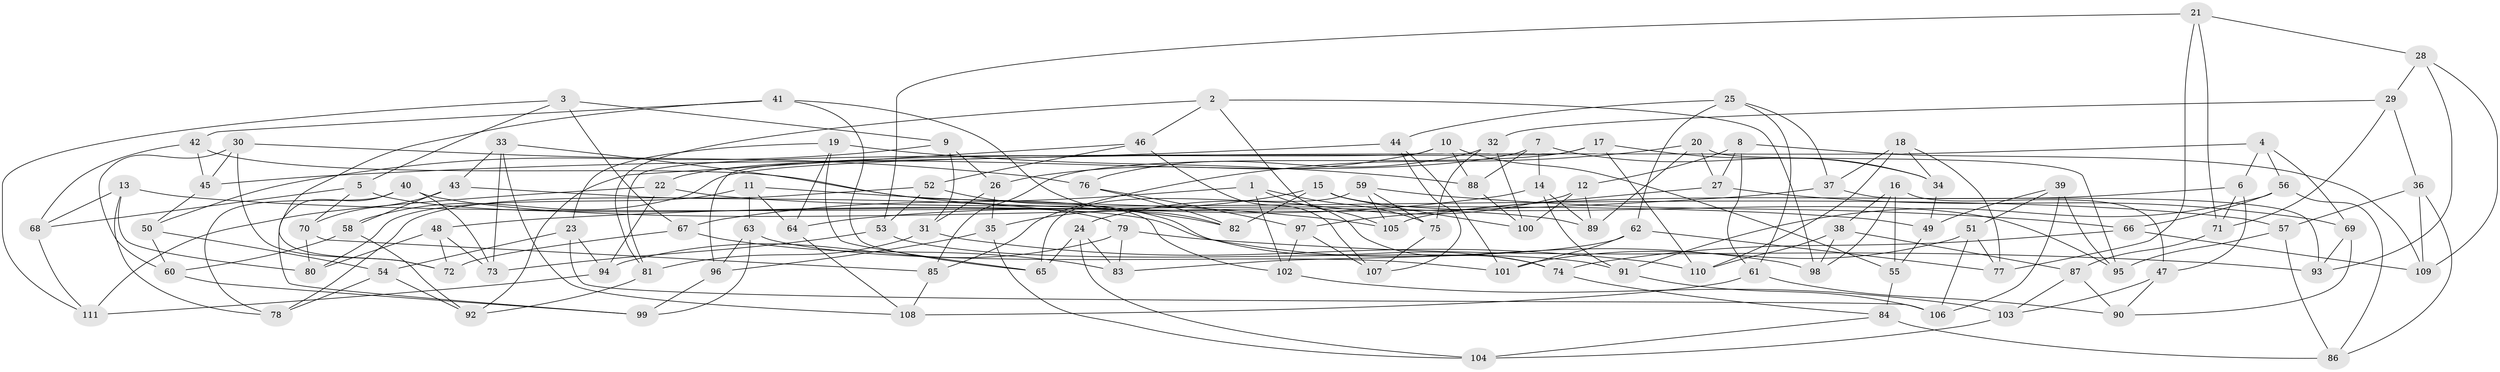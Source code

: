// Generated by graph-tools (version 1.1) at 2025/03/03/09/25 03:03:05]
// undirected, 111 vertices, 222 edges
graph export_dot {
graph [start="1"]
  node [color=gray90,style=filled];
  1;
  2;
  3;
  4;
  5;
  6;
  7;
  8;
  9;
  10;
  11;
  12;
  13;
  14;
  15;
  16;
  17;
  18;
  19;
  20;
  21;
  22;
  23;
  24;
  25;
  26;
  27;
  28;
  29;
  30;
  31;
  32;
  33;
  34;
  35;
  36;
  37;
  38;
  39;
  40;
  41;
  42;
  43;
  44;
  45;
  46;
  47;
  48;
  49;
  50;
  51;
  52;
  53;
  54;
  55;
  56;
  57;
  58;
  59;
  60;
  61;
  62;
  63;
  64;
  65;
  66;
  67;
  68;
  69;
  70;
  71;
  72;
  73;
  74;
  75;
  76;
  77;
  78;
  79;
  80;
  81;
  82;
  83;
  84;
  85;
  86;
  87;
  88;
  89;
  90;
  91;
  92;
  93;
  94;
  95;
  96;
  97;
  98;
  99;
  100;
  101;
  102;
  103;
  104;
  105;
  106;
  107;
  108;
  109;
  110;
  111;
  1 -- 75;
  1 -- 67;
  1 -- 74;
  1 -- 102;
  2 -- 81;
  2 -- 105;
  2 -- 46;
  2 -- 98;
  3 -- 111;
  3 -- 9;
  3 -- 5;
  3 -- 67;
  4 -- 58;
  4 -- 69;
  4 -- 56;
  4 -- 6;
  5 -- 98;
  5 -- 68;
  5 -- 70;
  6 -- 71;
  6 -- 47;
  6 -- 105;
  7 -- 34;
  7 -- 88;
  7 -- 14;
  7 -- 22;
  8 -- 12;
  8 -- 61;
  8 -- 109;
  8 -- 27;
  9 -- 31;
  9 -- 50;
  9 -- 26;
  10 -- 55;
  10 -- 88;
  10 -- 81;
  10 -- 26;
  11 -- 64;
  11 -- 63;
  11 -- 80;
  11 -- 105;
  12 -- 24;
  12 -- 100;
  12 -- 89;
  13 -- 78;
  13 -- 49;
  13 -- 68;
  13 -- 80;
  14 -- 91;
  14 -- 64;
  14 -- 89;
  15 -- 82;
  15 -- 100;
  15 -- 95;
  15 -- 35;
  16 -- 38;
  16 -- 55;
  16 -- 98;
  16 -- 47;
  17 -- 96;
  17 -- 85;
  17 -- 110;
  17 -- 34;
  18 -- 77;
  18 -- 110;
  18 -- 34;
  18 -- 37;
  19 -- 23;
  19 -- 65;
  19 -- 88;
  19 -- 64;
  20 -- 27;
  20 -- 85;
  20 -- 89;
  20 -- 95;
  21 -- 71;
  21 -- 28;
  21 -- 77;
  21 -- 53;
  22 -- 57;
  22 -- 94;
  22 -- 111;
  23 -- 54;
  23 -- 106;
  23 -- 94;
  24 -- 104;
  24 -- 83;
  24 -- 65;
  25 -- 44;
  25 -- 62;
  25 -- 61;
  25 -- 37;
  26 -- 35;
  26 -- 31;
  27 -- 97;
  27 -- 69;
  28 -- 93;
  28 -- 29;
  28 -- 109;
  29 -- 71;
  29 -- 32;
  29 -- 36;
  30 -- 60;
  30 -- 72;
  30 -- 76;
  30 -- 45;
  31 -- 110;
  31 -- 81;
  32 -- 76;
  32 -- 100;
  32 -- 75;
  33 -- 43;
  33 -- 102;
  33 -- 108;
  33 -- 73;
  34 -- 49;
  35 -- 104;
  35 -- 96;
  36 -- 57;
  36 -- 86;
  36 -- 109;
  37 -- 48;
  37 -- 93;
  38 -- 98;
  38 -- 87;
  38 -- 110;
  39 -- 95;
  39 -- 106;
  39 -- 49;
  39 -- 51;
  40 -- 89;
  40 -- 78;
  40 -- 99;
  40 -- 73;
  41 -- 82;
  41 -- 72;
  41 -- 65;
  41 -- 42;
  42 -- 45;
  42 -- 82;
  42 -- 68;
  43 -- 79;
  43 -- 70;
  43 -- 58;
  44 -- 107;
  44 -- 45;
  44 -- 101;
  45 -- 50;
  46 -- 92;
  46 -- 107;
  46 -- 52;
  47 -- 103;
  47 -- 90;
  48 -- 73;
  48 -- 72;
  48 -- 80;
  49 -- 55;
  50 -- 60;
  50 -- 54;
  51 -- 106;
  51 -- 101;
  51 -- 77;
  52 -- 78;
  52 -- 74;
  52 -- 53;
  53 -- 91;
  53 -- 73;
  54 -- 78;
  54 -- 92;
  55 -- 84;
  56 -- 66;
  56 -- 91;
  56 -- 86;
  57 -- 95;
  57 -- 86;
  58 -- 60;
  58 -- 92;
  59 -- 65;
  59 -- 105;
  59 -- 75;
  59 -- 66;
  60 -- 99;
  61 -- 108;
  61 -- 90;
  62 -- 83;
  62 -- 77;
  62 -- 101;
  63 -- 99;
  63 -- 101;
  63 -- 96;
  64 -- 108;
  66 -- 74;
  66 -- 109;
  67 -- 72;
  67 -- 83;
  68 -- 111;
  69 -- 93;
  69 -- 90;
  70 -- 85;
  70 -- 80;
  71 -- 87;
  74 -- 84;
  75 -- 107;
  76 -- 97;
  76 -- 82;
  79 -- 83;
  79 -- 94;
  79 -- 93;
  81 -- 92;
  84 -- 104;
  84 -- 86;
  85 -- 108;
  87 -- 103;
  87 -- 90;
  88 -- 100;
  91 -- 106;
  94 -- 111;
  96 -- 99;
  97 -- 102;
  97 -- 107;
  102 -- 103;
  103 -- 104;
}
